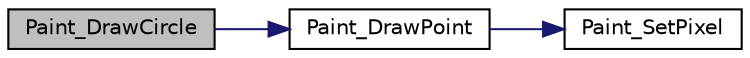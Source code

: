 digraph "Paint_DrawCircle"
{
 // LATEX_PDF_SIZE
  bgcolor="transparent";
  edge [fontname="Helvetica",fontsize="10",labelfontname="Helvetica",labelfontsize="10"];
  node [fontname="Helvetica",fontsize="10",shape=record];
  rankdir="LR";
  Node1 [label="Paint_DrawCircle",height=0.2,width=0.4,color="black", fillcolor="grey75", style="filled", fontcolor="black",tooltip="function: Use the 8-point method to draw a circle of the specified size at the specified position-> p..."];
  Node1 -> Node2 [color="midnightblue",fontsize="10",style="solid",fontname="Helvetica"];
  Node2 [label="Paint_DrawPoint",height=0.2,width=0.4,color="black",URL="$GUI__Paint_8c.html#a3df6d1b5839fa7b4febef83eff837036",tooltip="function: Draw Point(Xpoint, Ypoint) Fill the color parameter: Xpoint : The Xpoint coordinate of the ..."];
  Node2 -> Node3 [color="midnightblue",fontsize="10",style="solid",fontname="Helvetica"];
  Node3 [label="Paint_SetPixel",height=0.2,width=0.4,color="black",URL="$GUI__Paint_8c.html#a48f4f5f8b9b528f98d3ddb1c2e2e108f",tooltip="function: Draw Pixels parameter: Xpoint : At point X Ypoint : At point Y Color : Painted colors"];
}
